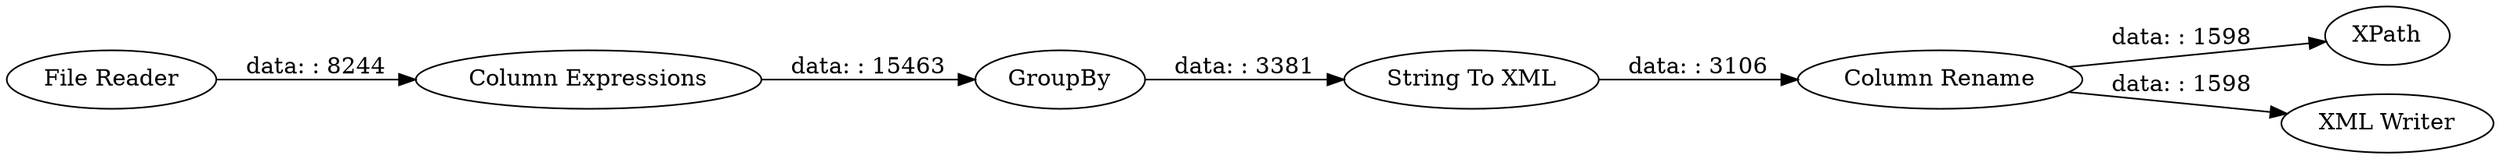 digraph {
	"-2083095060303412443_16" [label=GroupBy]
	"-2083095060303412443_19" [label="Column Rename"]
	"-2083095060303412443_14" [label="File Reader"]
	"-2083095060303412443_15" [label="Column Expressions"]
	"-2083095060303412443_10" [label=XPath]
	"-2083095060303412443_17" [label="String To XML"]
	"-2083095060303412443_20" [label="XML Writer"]
	"-2083095060303412443_19" -> "-2083095060303412443_20" [label="data: : 1598"]
	"-2083095060303412443_17" -> "-2083095060303412443_19" [label="data: : 3106"]
	"-2083095060303412443_19" -> "-2083095060303412443_10" [label="data: : 1598"]
	"-2083095060303412443_15" -> "-2083095060303412443_16" [label="data: : 15463"]
	"-2083095060303412443_14" -> "-2083095060303412443_15" [label="data: : 8244"]
	"-2083095060303412443_16" -> "-2083095060303412443_17" [label="data: : 3381"]
	rankdir=LR
}
